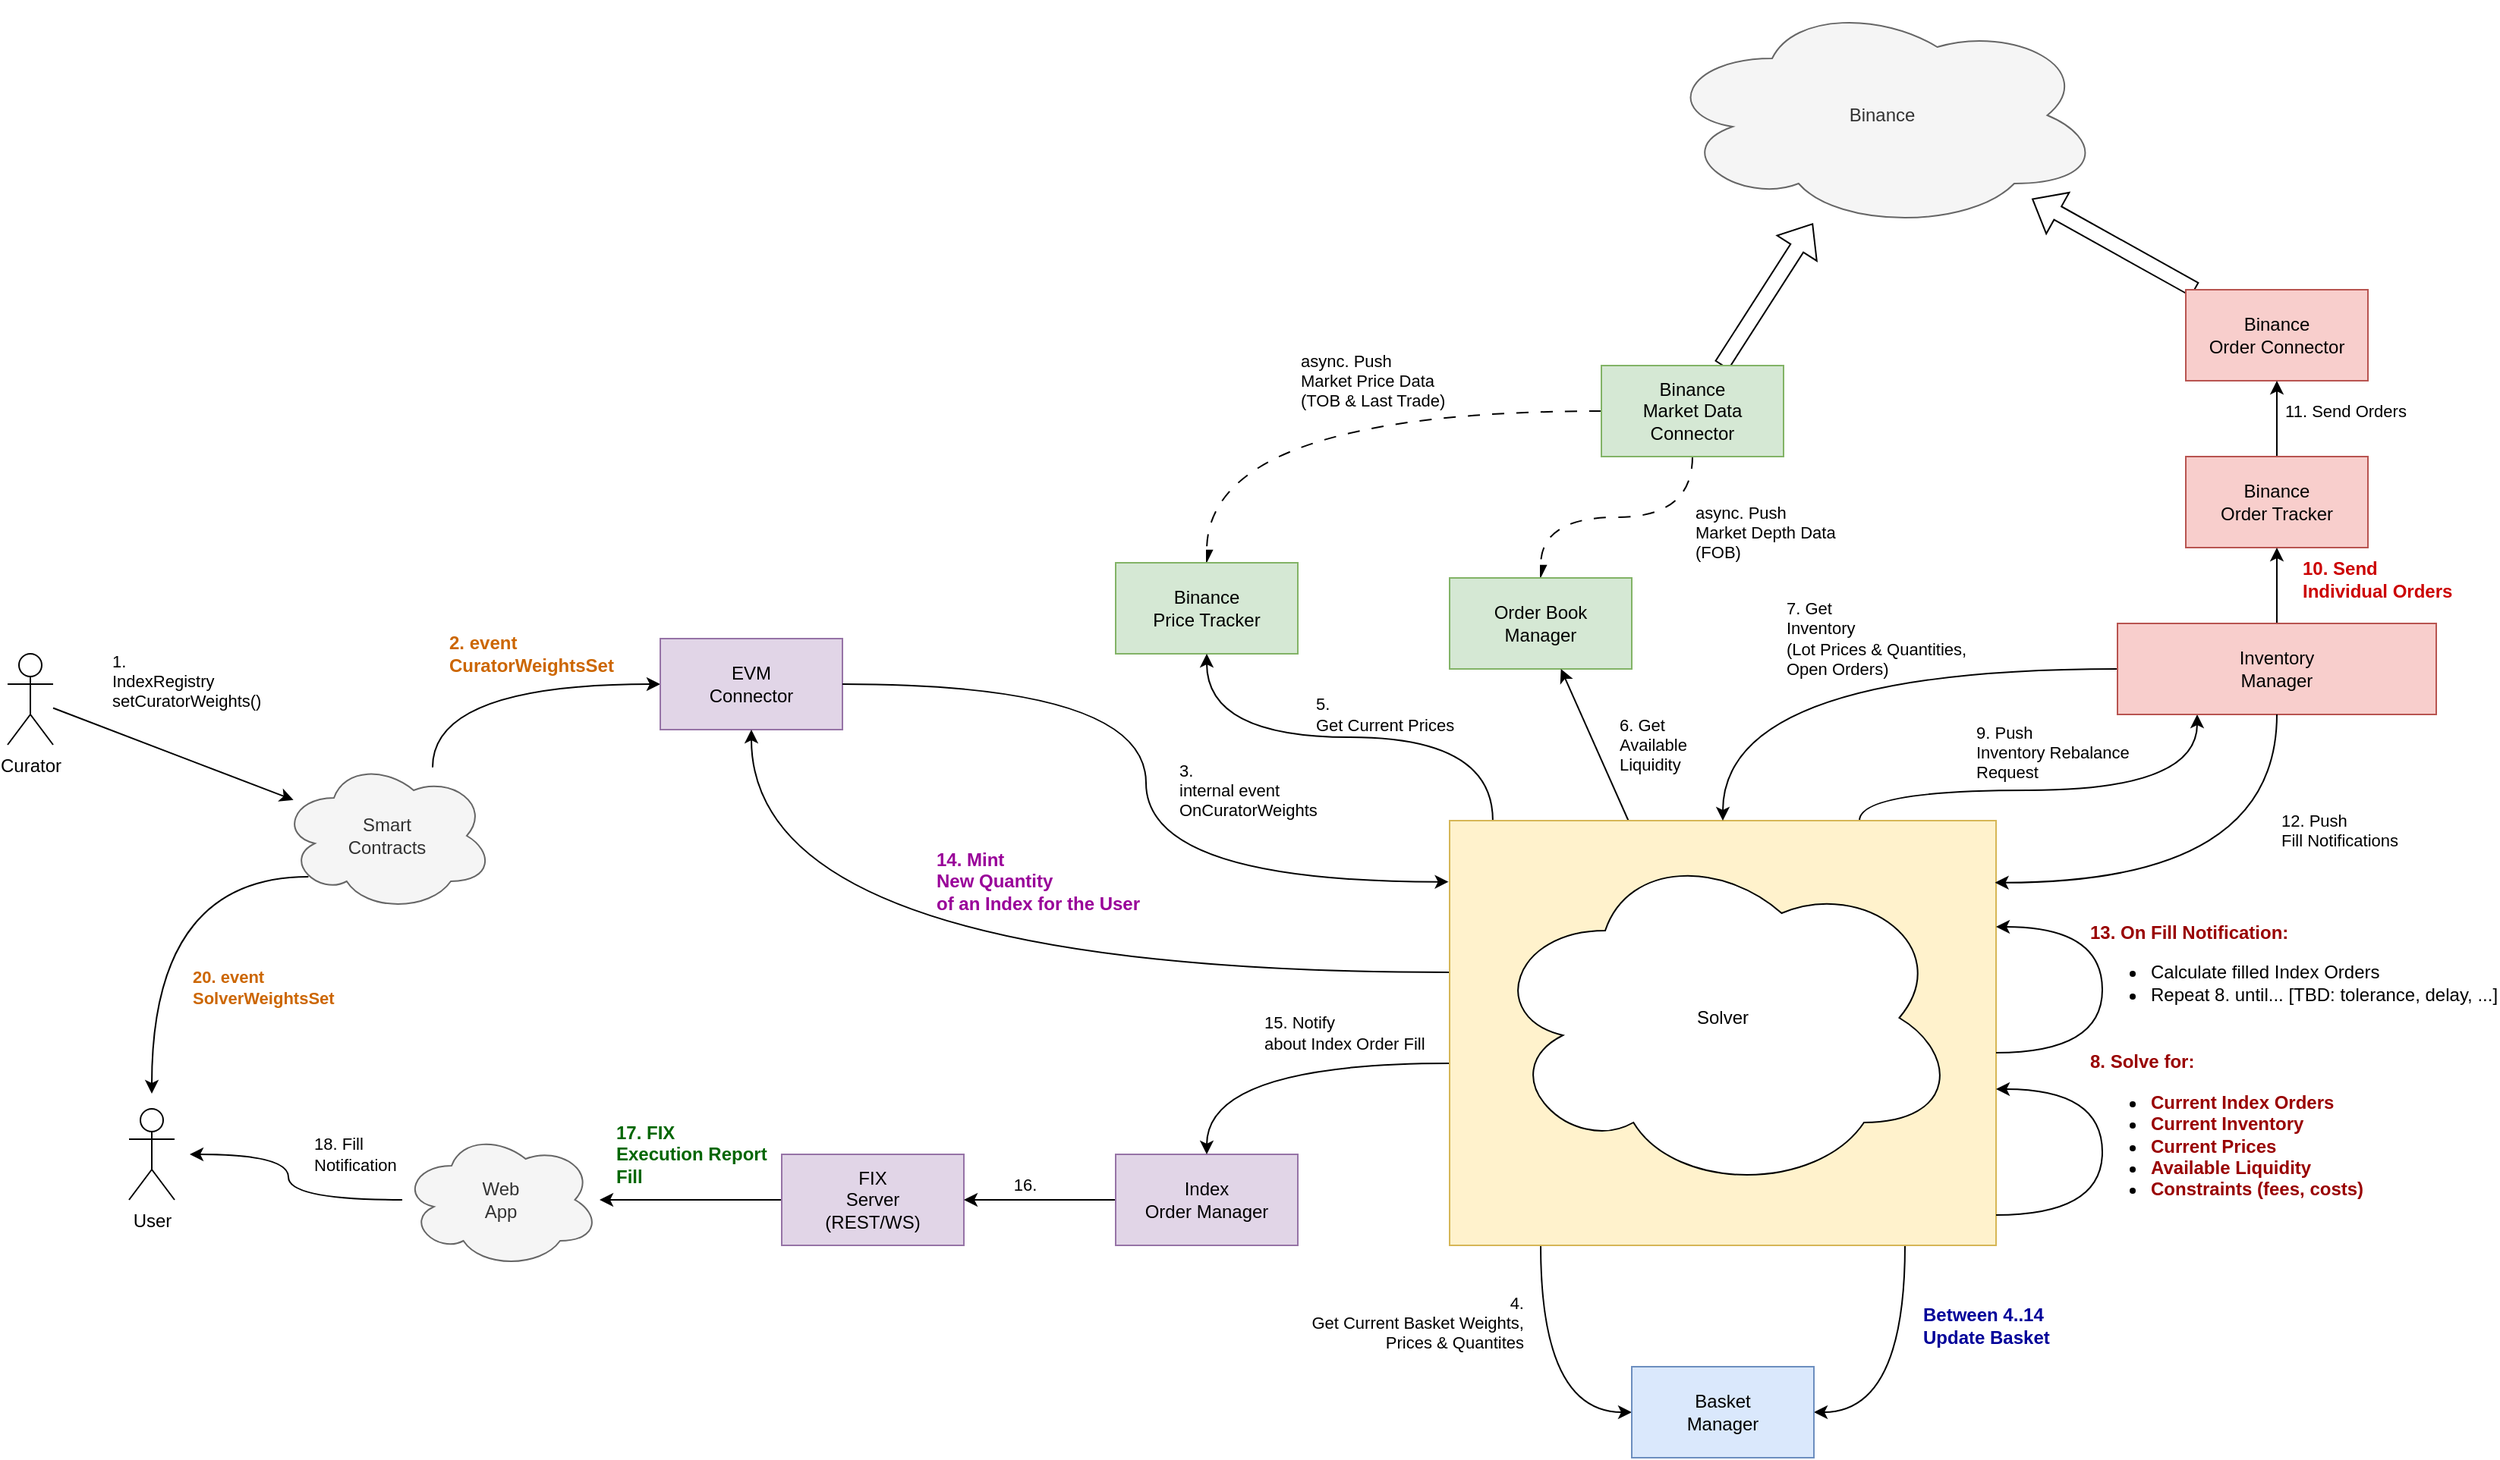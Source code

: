 <mxfile version="24.7.8">
  <diagram name="Page-1" id="jLtPJ1LHg6DGONc26ywa">
    <mxGraphModel dx="2233" dy="2073" grid="1" gridSize="10" guides="1" tooltips="1" connect="1" arrows="1" fold="1" page="1" pageScale="1" pageWidth="827" pageHeight="1169" math="0" shadow="0">
      <root>
        <mxCell id="0" />
        <mxCell id="1" parent="0" />
        <mxCell id="gHiqJzR3jGxB0aYysNz6-19" value="&lt;font style=&quot;font-size: 12px;&quot; color=&quot;#006600&quot;&gt;&lt;b&gt;17. FIX&lt;/b&gt;&lt;/font&gt;&lt;div style=&quot;font-size: 12px;&quot;&gt;&lt;font style=&quot;font-size: 12px;&quot; color=&quot;#006600&quot;&gt;&lt;b&gt;Execution Report&lt;/b&gt;&lt;/font&gt;&lt;/div&gt;&lt;div style=&quot;font-size: 12px;&quot;&gt;&lt;font style=&quot;font-size: 12px;&quot; color=&quot;#006600&quot;&gt;&lt;b&gt;Fill&lt;/b&gt;&lt;/font&gt;&lt;/div&gt;" style="rounded=0;orthogonalLoop=1;jettySize=auto;html=1;align=left;labelBackgroundColor=none;" edge="1" parent="1" source="7HpykqLFBmdJ59aaJS6n-3" target="7HpykqLFBmdJ59aaJS6n-8">
          <mxGeometry x="0.833" y="-30" relative="1" as="geometry">
            <mxPoint x="-1" as="offset" />
          </mxGeometry>
        </mxCell>
        <mxCell id="7HpykqLFBmdJ59aaJS6n-3" value="FIX&lt;div&gt;&lt;span style=&quot;&quot;&gt;Server&lt;/span&gt;&lt;/div&gt;&lt;div&gt;&lt;span style=&quot;&quot;&gt;(REST/WS)&lt;/span&gt;&lt;/div&gt;" style="rounded=0;whiteSpace=wrap;html=1;fillColor=#e1d5e7;strokeColor=#9673a6;labelBackgroundColor=none;" parent="1" vertex="1">
          <mxGeometry x="40" y="460" width="120" height="60" as="geometry" />
        </mxCell>
        <mxCell id="7HpykqLFBmdJ59aaJS6n-4" style="rounded=0;orthogonalLoop=1;jettySize=auto;html=1;shape=flexArrow;labelBackgroundColor=none;" parent="1" source="7HpykqLFBmdJ59aaJS6n-5" target="7HpykqLFBmdJ59aaJS6n-6" edge="1">
          <mxGeometry relative="1" as="geometry" />
        </mxCell>
        <mxCell id="gHiqJzR3jGxB0aYysNz6-6" value="async. Push&lt;div&gt;Market Price Data&lt;/div&gt;&lt;div&gt;(TOB &amp;amp; Last Trade)&lt;/div&gt;" style="edgeStyle=orthogonalEdgeStyle;rounded=0;orthogonalLoop=1;jettySize=auto;html=1;endArrow=async;endFill=1;curved=1;align=left;dashed=1;dashPattern=8 8;labelBackgroundColor=none;" edge="1" parent="1" source="7HpykqLFBmdJ59aaJS6n-5" target="7HpykqLFBmdJ59aaJS6n-18">
          <mxGeometry x="0.111" y="-20" relative="1" as="geometry">
            <mxPoint as="offset" />
          </mxGeometry>
        </mxCell>
        <mxCell id="gHiqJzR3jGxB0aYysNz6-7" value="async. Push&lt;div&gt;Market Depth Data&lt;/div&gt;&lt;div&gt;(FOB)&lt;/div&gt;" style="edgeStyle=orthogonalEdgeStyle;rounded=0;orthogonalLoop=1;jettySize=auto;html=1;endArrow=async;endFill=1;curved=1;align=left;dashed=1;dashPattern=8 8;labelBackgroundColor=none;" edge="1" parent="1" source="7HpykqLFBmdJ59aaJS6n-5" target="7HpykqLFBmdJ59aaJS6n-21">
          <mxGeometry x="-0.555" y="10" relative="1" as="geometry">
            <mxPoint as="offset" />
          </mxGeometry>
        </mxCell>
        <mxCell id="7HpykqLFBmdJ59aaJS6n-5" value="Binance&lt;div&gt;Market Data&lt;/div&gt;&lt;div&gt;Connector&lt;/div&gt;" style="rounded=0;whiteSpace=wrap;html=1;fillColor=#d5e8d4;strokeColor=#82b366;labelBackgroundColor=none;" parent="1" vertex="1">
          <mxGeometry x="580" y="-60" width="120" height="60" as="geometry" />
        </mxCell>
        <mxCell id="7HpykqLFBmdJ59aaJS6n-6" value="Binance" style="ellipse;shape=cloud;whiteSpace=wrap;html=1;fillColor=#f5f5f5;fontColor=#333333;strokeColor=#666666;labelBackgroundColor=none;" parent="1" vertex="1">
          <mxGeometry x="620" y="-300" width="290" height="150" as="geometry" />
        </mxCell>
        <mxCell id="gHiqJzR3jGxB0aYysNz6-23" value="18. Fill&lt;div&gt;Notification&lt;/div&gt;" style="edgeStyle=orthogonalEdgeStyle;rounded=0;orthogonalLoop=1;jettySize=auto;html=1;curved=1;targetPerimeterSpacing=10;align=left;" edge="1" parent="1" source="7HpykqLFBmdJ59aaJS6n-8" target="gHiqJzR3jGxB0aYysNz6-20">
          <mxGeometry x="0.235" y="-15" relative="1" as="geometry">
            <mxPoint x="15" y="15" as="offset" />
          </mxGeometry>
        </mxCell>
        <mxCell id="7HpykqLFBmdJ59aaJS6n-8" value="Web&lt;div&gt;App&lt;/div&gt;" style="ellipse;shape=cloud;whiteSpace=wrap;html=1;fillColor=#f5f5f5;fontColor=#333333;strokeColor=#666666;labelBackgroundColor=none;" parent="1" vertex="1">
          <mxGeometry x="-210" y="445" width="130" height="90" as="geometry" />
        </mxCell>
        <mxCell id="gHiqJzR3jGxB0aYysNz6-3" value="&lt;b style=&quot;font-size: 12px;&quot;&gt;&lt;font color=&quot;#cc6600&quot; style=&quot;font-size: 12px;&quot;&gt;2. event&lt;/font&gt;&lt;/b&gt;&lt;div style=&quot;font-size: 12px;&quot;&gt;&lt;b&gt;&lt;font color=&quot;#cc6600&quot; style=&quot;font-size: 12px;&quot;&gt;CuratorWeightsSet&lt;/font&gt;&lt;/b&gt;&lt;/div&gt;" style="rounded=0;orthogonalLoop=1;jettySize=auto;html=1;align=left;labelBackgroundColor=none;edgeStyle=orthogonalEdgeStyle;curved=1;" edge="1" parent="1" source="7HpykqLFBmdJ59aaJS6n-9" target="7HpykqLFBmdJ59aaJS6n-12">
          <mxGeometry x="-0.373" y="20" relative="1" as="geometry">
            <Array as="points">
              <mxPoint x="-190" y="150" />
            </Array>
            <mxPoint as="offset" />
          </mxGeometry>
        </mxCell>
        <mxCell id="gHiqJzR3jGxB0aYysNz6-24" value="&lt;b&gt;&lt;font color=&quot;#cc6600&quot;&gt;20. event&lt;/font&gt;&lt;/b&gt;&lt;div&gt;&lt;b&gt;&lt;font color=&quot;#cc6600&quot;&gt;SolverWeightsSet&lt;/font&gt;&lt;/b&gt;&lt;/div&gt;" style="edgeStyle=orthogonalEdgeStyle;rounded=0;orthogonalLoop=1;jettySize=auto;html=1;exitX=0.13;exitY=0.77;exitDx=0;exitDy=0;exitPerimeter=0;targetPerimeterSpacing=10;sourcePerimeterSpacing=10;curved=1;align=left;" edge="1" parent="1" source="7HpykqLFBmdJ59aaJS6n-9" target="gHiqJzR3jGxB0aYysNz6-20">
          <mxGeometry x="0.428" y="25" relative="1" as="geometry">
            <mxPoint as="offset" />
          </mxGeometry>
        </mxCell>
        <mxCell id="7HpykqLFBmdJ59aaJS6n-9" value="&lt;div&gt;Smart&lt;/div&gt;&lt;div&gt;Contracts&lt;/div&gt;" style="ellipse;shape=cloud;whiteSpace=wrap;html=1;fillColor=#f5f5f5;fontColor=#333333;strokeColor=#666666;labelBackgroundColor=none;" parent="1" vertex="1">
          <mxGeometry x="-290" y="200" width="140" height="100" as="geometry" />
        </mxCell>
        <mxCell id="7HpykqLFBmdJ59aaJS6n-12" value="EVM&lt;div&gt;Connector&lt;/div&gt;" style="rounded=0;whiteSpace=wrap;html=1;fillColor=#e1d5e7;strokeColor=#9673a6;labelBackgroundColor=none;" parent="1" vertex="1">
          <mxGeometry x="-40" y="120" width="120" height="60" as="geometry" />
        </mxCell>
        <mxCell id="7HpykqLFBmdJ59aaJS6n-13" style="rounded=0;orthogonalLoop=1;jettySize=auto;html=1;shape=flexArrow;labelBackgroundColor=none;" parent="1" source="7HpykqLFBmdJ59aaJS6n-14" target="7HpykqLFBmdJ59aaJS6n-6" edge="1">
          <mxGeometry relative="1" as="geometry" />
        </mxCell>
        <mxCell id="7HpykqLFBmdJ59aaJS6n-14" value="Binance&lt;div&gt;&lt;span style=&quot;&quot;&gt;Order Connector&lt;/span&gt;&lt;br&gt;&lt;/div&gt;" style="rounded=0;whiteSpace=wrap;html=1;fillColor=#f8cecc;strokeColor=#b85450;labelBackgroundColor=none;" parent="1" vertex="1">
          <mxGeometry x="965" y="-110" width="120" height="60" as="geometry" />
        </mxCell>
        <mxCell id="7HpykqLFBmdJ59aaJS6n-15" value="11. Send Orders" style="edgeStyle=orthogonalEdgeStyle;rounded=0;orthogonalLoop=1;jettySize=auto;html=1;endArrow=classic;endFill=1;labelBackgroundColor=none;curved=1;" parent="1" source="7HpykqLFBmdJ59aaJS6n-16" target="7HpykqLFBmdJ59aaJS6n-14" edge="1">
          <mxGeometry x="0.2" y="-45" relative="1" as="geometry">
            <mxPoint as="offset" />
          </mxGeometry>
        </mxCell>
        <mxCell id="7HpykqLFBmdJ59aaJS6n-16" value="Binance&lt;div&gt;&lt;span style=&quot;&quot;&gt;Order Tracker&lt;/span&gt;&lt;br&gt;&lt;/div&gt;" style="rounded=0;whiteSpace=wrap;html=1;fillColor=#f8cecc;strokeColor=#b85450;labelBackgroundColor=none;" parent="1" vertex="1">
          <mxGeometry x="965" width="120" height="60" as="geometry" />
        </mxCell>
        <mxCell id="7HpykqLFBmdJ59aaJS6n-18" value="Binance&lt;div&gt;&lt;span style=&quot;&quot;&gt;Price Tracker&lt;/span&gt;&lt;br&gt;&lt;/div&gt;" style="rounded=0;whiteSpace=wrap;html=1;fillColor=#d5e8d4;strokeColor=#82b366;labelBackgroundColor=none;" parent="1" vertex="1">
          <mxGeometry x="260" y="70" width="120" height="60" as="geometry" />
        </mxCell>
        <mxCell id="7HpykqLFBmdJ59aaJS6n-21" value="&lt;div&gt;Order Book&lt;/div&gt;&lt;div&gt;Manager&lt;/div&gt;" style="rounded=0;whiteSpace=wrap;html=1;fillColor=#d5e8d4;strokeColor=#82b366;labelBackgroundColor=none;" parent="1" vertex="1">
          <mxGeometry x="480" y="80" width="120" height="60" as="geometry" />
        </mxCell>
        <mxCell id="gHiqJzR3jGxB0aYysNz6-18" value="16." style="rounded=0;orthogonalLoop=1;jettySize=auto;html=1;" edge="1" parent="1" source="7HpykqLFBmdJ59aaJS6n-24" target="7HpykqLFBmdJ59aaJS6n-3">
          <mxGeometry x="0.2" y="-10" relative="1" as="geometry">
            <mxPoint as="offset" />
          </mxGeometry>
        </mxCell>
        <mxCell id="7HpykqLFBmdJ59aaJS6n-24" value="&lt;div&gt;Index&lt;/div&gt;&lt;div&gt;Order Manager&lt;/div&gt;" style="rounded=0;whiteSpace=wrap;html=1;fillColor=#e1d5e7;strokeColor=#9673a6;labelBackgroundColor=none;" parent="1" vertex="1">
          <mxGeometry x="260" y="460" width="120" height="60" as="geometry" />
        </mxCell>
        <mxCell id="7HpykqLFBmdJ59aaJS6n-31" value="6. Get&lt;div&gt;Available&lt;/div&gt;&lt;div&gt;Liquidity&lt;/div&gt;" style="rounded=0;orthogonalLoop=1;jettySize=auto;html=1;endArrow=classic;endFill=1;align=left;labelBackgroundColor=none;" parent="1" source="7HpykqLFBmdJ59aaJS6n-34" target="7HpykqLFBmdJ59aaJS6n-21" edge="1">
          <mxGeometry x="-0.107" y="-13" relative="1" as="geometry">
            <mxPoint as="offset" />
          </mxGeometry>
        </mxCell>
        <mxCell id="7HpykqLFBmdJ59aaJS6n-32" value="5.&lt;div&gt;Get Current Prices&lt;/div&gt;" style="rounded=0;orthogonalLoop=1;jettySize=auto;html=1;endArrow=classic;endFill=1;align=left;edgeStyle=orthogonalEdgeStyle;curved=1;exitX=0.079;exitY=-0.001;exitDx=0;exitDy=0;exitPerimeter=0;labelBackgroundColor=none;" parent="1" source="7HpykqLFBmdJ59aaJS6n-34" target="7HpykqLFBmdJ59aaJS6n-18" edge="1">
          <mxGeometry x="0.162" y="-15" relative="1" as="geometry">
            <mxPoint as="offset" />
          </mxGeometry>
        </mxCell>
        <mxCell id="gHiqJzR3jGxB0aYysNz6-4" value="4.&lt;div&gt;Get Current Basket Weights,&lt;/div&gt;&lt;div&gt;Prices &amp;amp; Quantites&lt;/div&gt;" style="edgeStyle=orthogonalEdgeStyle;rounded=0;orthogonalLoop=1;jettySize=auto;html=1;align=right;labelBackgroundColor=none;curved=1;" edge="1" parent="1" source="7HpykqLFBmdJ59aaJS6n-34" target="7HpykqLFBmdJ59aaJS6n-44">
          <mxGeometry x="-0.412" y="-10" relative="1" as="geometry">
            <Array as="points">
              <mxPoint x="540" y="630" />
            </Array>
            <mxPoint y="1" as="offset" />
          </mxGeometry>
        </mxCell>
        <mxCell id="gHiqJzR3jGxB0aYysNz6-10" value="9. Push&lt;div&gt;Inventory Rebalance&lt;/div&gt;&lt;div&gt;Request&lt;/div&gt;" style="edgeStyle=orthogonalEdgeStyle;rounded=0;orthogonalLoop=1;jettySize=auto;html=1;exitX=0.75;exitY=0;exitDx=0;exitDy=0;curved=1;entryX=0.25;entryY=1;entryDx=0;entryDy=0;align=left;labelBackgroundColor=none;" edge="1" parent="1" source="7HpykqLFBmdJ59aaJS6n-34" target="7HpykqLFBmdJ59aaJS6n-48">
          <mxGeometry x="-0.35" y="25" relative="1" as="geometry">
            <Array as="points">
              <mxPoint x="750" y="220" />
              <mxPoint x="972" y="220" />
            </Array>
            <mxPoint as="offset" />
          </mxGeometry>
        </mxCell>
        <mxCell id="gHiqJzR3jGxB0aYysNz6-15" value="&lt;font color=&quot;#990099&quot; style=&quot;font-size: 12px;&quot;&gt;&lt;b&gt;14. Mint&lt;/b&gt;&lt;/font&gt;&lt;div style=&quot;font-size: 12px;&quot;&gt;&lt;font color=&quot;#990099&quot; style=&quot;font-size: 12px;&quot;&gt;&lt;b&gt;New Quantity&lt;/b&gt;&lt;/font&gt;&lt;/div&gt;&lt;div style=&quot;font-size: 12px;&quot;&gt;&lt;font color=&quot;#990099&quot; style=&quot;font-size: 12px;&quot;&gt;&lt;b&gt;of an Index for the User&lt;/b&gt;&lt;/font&gt;&lt;/div&gt;" style="edgeStyle=orthogonalEdgeStyle;rounded=0;orthogonalLoop=1;jettySize=auto;html=1;curved=1;align=left;labelBackgroundColor=none;" edge="1" parent="1" source="7HpykqLFBmdJ59aaJS6n-34" target="7HpykqLFBmdJ59aaJS6n-12">
          <mxGeometry x="0.097" y="-60" relative="1" as="geometry">
            <mxPoint x="480" y="340" as="sourcePoint" />
            <mxPoint x="20.043" y="210" as="targetPoint" />
            <Array as="points">
              <mxPoint x="20" y="340" />
            </Array>
            <mxPoint as="offset" />
          </mxGeometry>
        </mxCell>
        <mxCell id="gHiqJzR3jGxB0aYysNz6-16" style="edgeStyle=orthogonalEdgeStyle;rounded=0;orthogonalLoop=1;jettySize=auto;html=1;curved=1;entryX=0.5;entryY=0;entryDx=0;entryDy=0;" edge="1" parent="1" source="7HpykqLFBmdJ59aaJS6n-34" target="7HpykqLFBmdJ59aaJS6n-24">
          <mxGeometry relative="1" as="geometry">
            <Array as="points">
              <mxPoint x="320" y="400" />
            </Array>
          </mxGeometry>
        </mxCell>
        <mxCell id="gHiqJzR3jGxB0aYysNz6-17" value="15. Notify&lt;div&gt;about Index Order Fill&lt;/div&gt;" style="edgeLabel;html=1;align=left;verticalAlign=middle;resizable=0;points=[];labelBackgroundColor=none;" vertex="1" connectable="0" parent="gHiqJzR3jGxB0aYysNz6-16">
          <mxGeometry x="0.077" y="-3" relative="1" as="geometry">
            <mxPoint x="-6" y="-17" as="offset" />
          </mxGeometry>
        </mxCell>
        <mxCell id="gHiqJzR3jGxB0aYysNz6-25" value="&lt;font style=&quot;font-size: 12px;&quot; color=&quot;#000099&quot;&gt;&lt;b&gt;Between 4..14&lt;/b&gt;&lt;/font&gt;&lt;div&gt;&lt;font style=&quot;font-size: 12px;&quot; color=&quot;#000099&quot;&gt;&lt;b&gt;Update&amp;nbsp;&lt;/b&gt;&lt;/font&gt;&lt;b style=&quot;font-size: 12px; color: rgb(0, 0, 153); background-color: initial;&quot;&gt;Basket&lt;/b&gt;&lt;/div&gt;" style="edgeStyle=orthogonalEdgeStyle;rounded=0;orthogonalLoop=1;jettySize=auto;html=1;curved=1;align=left;labelBackgroundColor=none;" edge="1" parent="1" source="7HpykqLFBmdJ59aaJS6n-34" target="7HpykqLFBmdJ59aaJS6n-44">
          <mxGeometry x="-0.375" y="10" relative="1" as="geometry">
            <Array as="points">
              <mxPoint x="780" y="630" />
            </Array>
            <mxPoint as="offset" />
          </mxGeometry>
        </mxCell>
        <mxCell id="7HpykqLFBmdJ59aaJS6n-34" value="&lt;div&gt;Solver&lt;/div&gt;" style="rounded=0;whiteSpace=wrap;html=1;fillColor=#fff2cc;strokeColor=#d6b656;labelBackgroundColor=none;" parent="1" vertex="1">
          <mxGeometry x="480" y="240" width="360" height="280" as="geometry" />
        </mxCell>
        <mxCell id="7HpykqLFBmdJ59aaJS6n-43" value="3.&lt;div&gt;internal event&lt;/div&gt;&lt;div&gt;OnCuratorWeights&lt;/div&gt;" style="rounded=0;orthogonalLoop=1;jettySize=auto;html=1;endArrow=classic;endFill=1;edgeStyle=orthogonalEdgeStyle;curved=1;entryX=-0.002;entryY=0.144;entryDx=0;entryDy=0;entryPerimeter=0;align=left;labelBackgroundColor=none;" parent="1" source="7HpykqLFBmdJ59aaJS6n-12" target="7HpykqLFBmdJ59aaJS6n-34" edge="1">
          <mxGeometry x="0.02" y="20" relative="1" as="geometry">
            <mxPoint y="169" as="sourcePoint" />
            <mxPoint x="520" y="335" as="targetPoint" />
            <mxPoint as="offset" />
          </mxGeometry>
        </mxCell>
        <mxCell id="7HpykqLFBmdJ59aaJS6n-44" value="&lt;div&gt;Basket&lt;/div&gt;&lt;div&gt;Manager&lt;/div&gt;" style="rounded=0;whiteSpace=wrap;html=1;fillColor=#dae8fc;strokeColor=#6c8ebf;labelBackgroundColor=none;" parent="1" vertex="1">
          <mxGeometry x="600" y="600" width="120" height="60" as="geometry" />
        </mxCell>
        <mxCell id="gHiqJzR3jGxB0aYysNz6-8" value="7. Get&lt;div&gt;Inventory&lt;/div&gt;&lt;div&gt;(Lot Prices &amp;amp; Quantities,&lt;/div&gt;&lt;div&gt;Open Orders)&lt;/div&gt;" style="edgeStyle=orthogonalEdgeStyle;rounded=0;orthogonalLoop=1;jettySize=auto;html=1;exitX=0;exitY=0.5;exitDx=0;exitDy=0;entryX=0.5;entryY=0;entryDx=0;entryDy=0;curved=1;align=left;labelBackgroundColor=none;" edge="1" parent="1" source="7HpykqLFBmdJ59aaJS6n-48" target="7HpykqLFBmdJ59aaJS6n-34">
          <mxGeometry x="0.222" y="-20" relative="1" as="geometry">
            <mxPoint as="offset" />
          </mxGeometry>
        </mxCell>
        <mxCell id="gHiqJzR3jGxB0aYysNz6-11" value="&lt;font style=&quot;font-size: 12px;&quot; color=&quot;#cc0000&quot;&gt;&lt;b&gt;10. Send&lt;/b&gt;&lt;/font&gt;&lt;div&gt;&lt;font style=&quot;font-size: 12px;&quot; color=&quot;#cc0000&quot;&gt;&lt;b&gt;Individual Orders&lt;/b&gt;&lt;/font&gt;&lt;/div&gt;" style="edgeStyle=orthogonalEdgeStyle;rounded=0;orthogonalLoop=1;jettySize=auto;html=1;curved=1;align=left;" edge="1" parent="1" source="7HpykqLFBmdJ59aaJS6n-48" target="7HpykqLFBmdJ59aaJS6n-16">
          <mxGeometry x="0.181" y="-15" relative="1" as="geometry">
            <mxPoint as="offset" />
          </mxGeometry>
        </mxCell>
        <mxCell id="7HpykqLFBmdJ59aaJS6n-48" value="&lt;div&gt;Inventory&lt;/div&gt;&lt;div&gt;Manager&lt;/div&gt;" style="rounded=0;whiteSpace=wrap;html=1;fillColor=#f8cecc;strokeColor=#b85450;labelBackgroundColor=none;" parent="1" vertex="1">
          <mxGeometry x="920" y="110" width="210" height="60" as="geometry" />
        </mxCell>
        <mxCell id="7HpykqLFBmdJ59aaJS6n-49" value="Solver" style="ellipse;shape=cloud;whiteSpace=wrap;html=1;labelBackgroundColor=none;" parent="1" vertex="1">
          <mxGeometry x="505" y="255" width="310" height="230" as="geometry" />
        </mxCell>
        <mxCell id="gHiqJzR3jGxB0aYysNz6-2" value="1.&lt;div&gt;&lt;div style=&quot;&quot;&gt;IndexRegistry&lt;/div&gt;&lt;div&gt;setCuratorWeights()&lt;/div&gt;&lt;/div&gt;" style="rounded=0;orthogonalLoop=1;jettySize=auto;html=1;align=left;labelBackgroundColor=none;" edge="1" parent="1" source="gHiqJzR3jGxB0aYysNz6-1" target="7HpykqLFBmdJ59aaJS6n-9">
          <mxGeometry x="-0.667" y="30" relative="1" as="geometry">
            <mxPoint as="offset" />
          </mxGeometry>
        </mxCell>
        <mxCell id="gHiqJzR3jGxB0aYysNz6-1" value="Curator" style="shape=umlActor;verticalLabelPosition=bottom;verticalAlign=top;html=1;outlineConnect=0;labelBackgroundColor=none;" vertex="1" parent="1">
          <mxGeometry x="-470" y="130" width="30" height="60" as="geometry" />
        </mxCell>
        <mxCell id="gHiqJzR3jGxB0aYysNz6-9" value="&lt;font color=&quot;#990000&quot; style=&quot;font-size: 12px;&quot;&gt;&lt;b style=&quot;&quot;&gt;8. Solve for:&lt;/b&gt;&lt;/font&gt;&lt;div style=&quot;font-size: 12px;&quot;&gt;&lt;ul&gt;&lt;li&gt;&lt;font color=&quot;#990000&quot; style=&quot;font-size: 12px;&quot;&gt;&lt;b&gt;Current Index Orders&lt;/b&gt;&lt;/font&gt;&lt;/li&gt;&lt;li&gt;&lt;font color=&quot;#990000&quot; style=&quot;font-size: 12px;&quot;&gt;&lt;b&gt;Current Inventory&lt;br&gt;&lt;/b&gt;&lt;/font&gt;&lt;/li&gt;&lt;li&gt;&lt;font color=&quot;#990000&quot; style=&quot;font-size: 12px;&quot;&gt;&lt;b&gt;Current Prices&lt;/b&gt;&lt;/font&gt;&lt;/li&gt;&lt;li&gt;&lt;font color=&quot;#990000&quot; style=&quot;font-size: 12px;&quot;&gt;&lt;b&gt;Available Liquidity&lt;/b&gt;&lt;/font&gt;&lt;/li&gt;&lt;li&gt;&lt;font color=&quot;#990000&quot; style=&quot;font-size: 12px;&quot;&gt;&lt;b style=&quot;&quot;&gt;Constraints (fees, costs)&lt;/b&gt;&lt;/font&gt;&lt;/li&gt;&lt;/ul&gt;&lt;/div&gt;" style="edgeStyle=orthogonalEdgeStyle;rounded=0;orthogonalLoop=1;jettySize=auto;html=1;curved=1;align=left;labelBackgroundColor=none;" edge="1" parent="1" source="7HpykqLFBmdJ59aaJS6n-34" target="7HpykqLFBmdJ59aaJS6n-34">
          <mxGeometry x="0.103" y="10" relative="1" as="geometry">
            <mxPoint x="840" y="500.0" as="sourcePoint" />
            <mxPoint x="840" y="417" as="targetPoint" />
            <Array as="points">
              <mxPoint x="910" y="500" />
              <mxPoint x="910" y="417" />
            </Array>
            <mxPoint as="offset" />
          </mxGeometry>
        </mxCell>
        <mxCell id="gHiqJzR3jGxB0aYysNz6-12" style="edgeStyle=orthogonalEdgeStyle;rounded=0;orthogonalLoop=1;jettySize=auto;html=1;entryX=0.998;entryY=0.146;entryDx=0;entryDy=0;entryPerimeter=0;curved=1;exitX=0.5;exitY=1;exitDx=0;exitDy=0;labelBackgroundColor=none;" edge="1" parent="1" source="7HpykqLFBmdJ59aaJS6n-48" target="7HpykqLFBmdJ59aaJS6n-34">
          <mxGeometry relative="1" as="geometry" />
        </mxCell>
        <mxCell id="gHiqJzR3jGxB0aYysNz6-13" value="&lt;div&gt;&lt;br&gt;&lt;/div&gt;&lt;div&gt;12. Push&lt;/div&gt;&lt;div&gt;Fill Notifications&lt;/div&gt;" style="edgeLabel;html=1;align=left;verticalAlign=middle;resizable=0;points=[];labelBackgroundColor=none;" vertex="1" connectable="0" parent="gHiqJzR3jGxB0aYysNz6-12">
          <mxGeometry x="0.133" y="-12" relative="1" as="geometry">
            <mxPoint x="58" y="-29" as="offset" />
          </mxGeometry>
        </mxCell>
        <mxCell id="gHiqJzR3jGxB0aYysNz6-14" value="&lt;font color=&quot;#990000&quot; style=&quot;font-size: 12px;&quot;&gt;&lt;b style=&quot;&quot;&gt;13. On Fill Notification:&lt;/b&gt;&lt;/font&gt;&lt;div style=&quot;font-size: 12px;&quot;&gt;&lt;ul&gt;&lt;li&gt;Calculate filled Index Orders&lt;/li&gt;&lt;li&gt;Repeat 8. until... [TBD: tolerance, delay, ...]&lt;/li&gt;&lt;/ul&gt;&lt;/div&gt;" style="edgeStyle=orthogonalEdgeStyle;rounded=0;orthogonalLoop=1;jettySize=auto;html=1;curved=1;align=left;labelBackgroundColor=none;" edge="1" parent="1">
          <mxGeometry x="0.101" y="10" relative="1" as="geometry">
            <mxPoint x="840" y="393" as="sourcePoint" />
            <mxPoint x="840" y="310" as="targetPoint" />
            <Array as="points">
              <mxPoint x="910" y="393" />
              <mxPoint x="910" y="310" />
            </Array>
            <mxPoint as="offset" />
          </mxGeometry>
        </mxCell>
        <mxCell id="gHiqJzR3jGxB0aYysNz6-20" value="User" style="shape=umlActor;verticalLabelPosition=bottom;verticalAlign=top;html=1;outlineConnect=0;labelBackgroundColor=none;" vertex="1" parent="1">
          <mxGeometry x="-390" y="430" width="30" height="60" as="geometry" />
        </mxCell>
      </root>
    </mxGraphModel>
  </diagram>
</mxfile>
